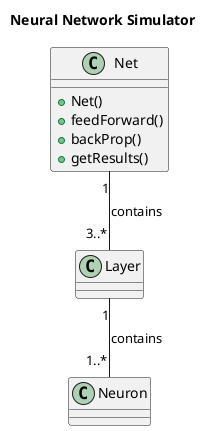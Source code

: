 @startuml NeuralNetSim
title Neural Network Simulator

class Net{
    +Net()
    +feedForward()
    +backProp()
    +getResults()
}

class Layer{
}

class Neuron{}

Net "1"--"3..*" Layer:contains
Layer "1"--"1..*" Neuron:contains

@enduml